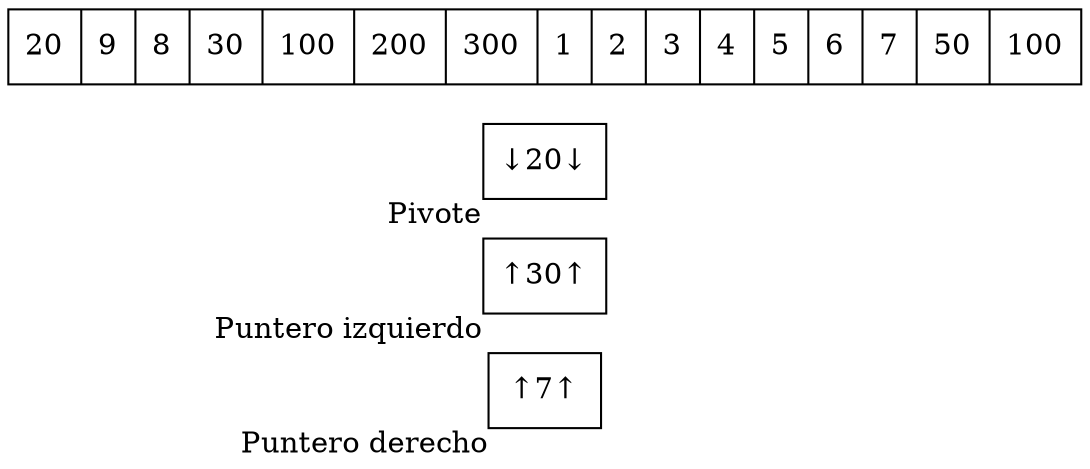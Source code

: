 digraph G{ node [shape = record ];
 rankdir=LR;puntDer[label="↑7↑" xlabel="Puntero derecho" pos = "12,0!"]
puntIzq[label="↑30↑" xlabel="Puntero izquierdo" pos = "8,0!"]
pivote[label="↓20↓" xlabel ="Pivote" pos = "10,2!"]
X[label="{ 20|9|8|30|100|200|300|1|2|3|4|5|6|7|50|100}" pos = "10,1!" ]}
